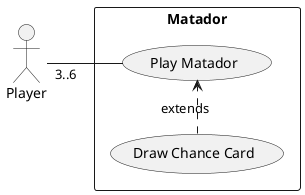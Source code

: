 @startuml
left to right direction

rectangle "Matador" {
    usecase (Play Matador) as play
    usecase (Draw Chance Card) as chance
}

Player "3..6" -- play
chance .> play : extends
@enduml